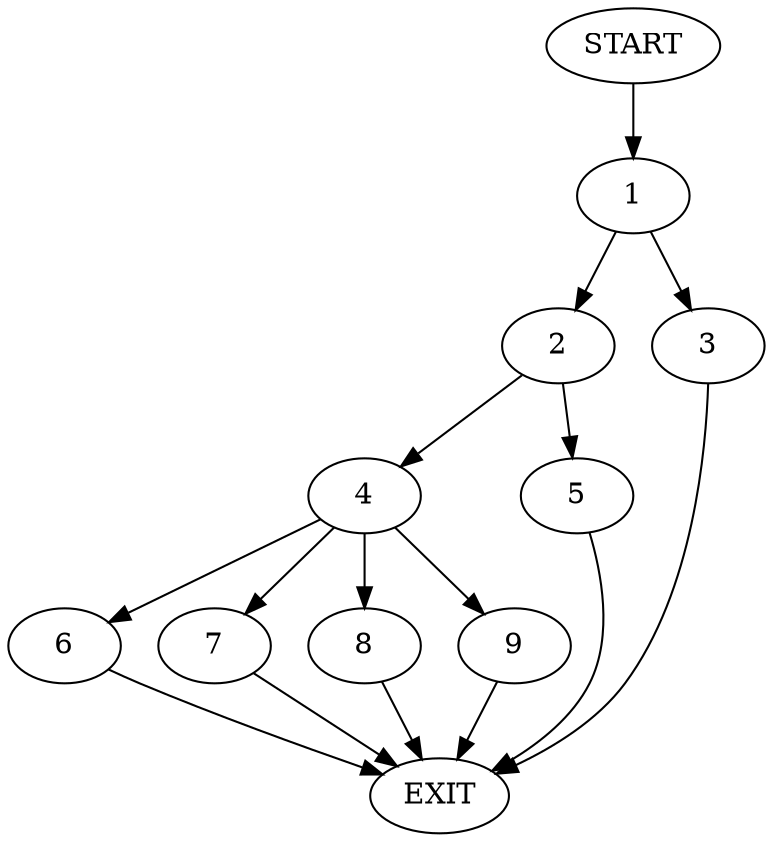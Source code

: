 digraph {
0 [label="START"]
10 [label="EXIT"]
0 -> 1
1 -> 2
1 -> 3
3 -> 10
2 -> 4
2 -> 5
5 -> 10
4 -> 6
4 -> 7
4 -> 8
4 -> 9
9 -> 10
8 -> 10
7 -> 10
6 -> 10
}
